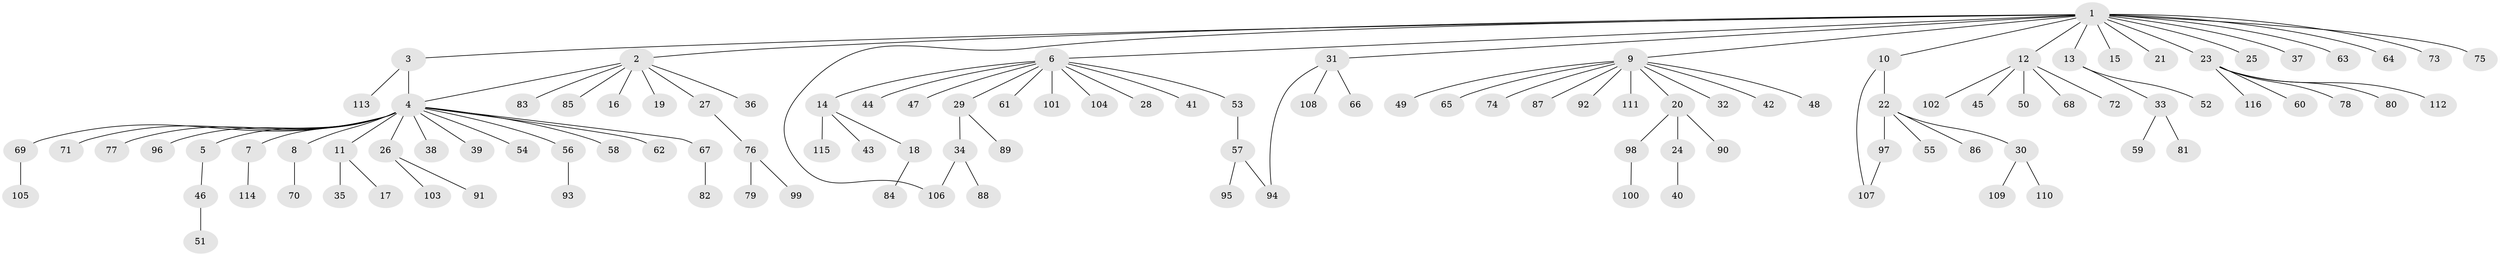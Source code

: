 // Generated by graph-tools (version 1.1) at 2025/48/03/09/25 04:48:37]
// undirected, 116 vertices, 119 edges
graph export_dot {
graph [start="1"]
  node [color=gray90,style=filled];
  1;
  2;
  3;
  4;
  5;
  6;
  7;
  8;
  9;
  10;
  11;
  12;
  13;
  14;
  15;
  16;
  17;
  18;
  19;
  20;
  21;
  22;
  23;
  24;
  25;
  26;
  27;
  28;
  29;
  30;
  31;
  32;
  33;
  34;
  35;
  36;
  37;
  38;
  39;
  40;
  41;
  42;
  43;
  44;
  45;
  46;
  47;
  48;
  49;
  50;
  51;
  52;
  53;
  54;
  55;
  56;
  57;
  58;
  59;
  60;
  61;
  62;
  63;
  64;
  65;
  66;
  67;
  68;
  69;
  70;
  71;
  72;
  73;
  74;
  75;
  76;
  77;
  78;
  79;
  80;
  81;
  82;
  83;
  84;
  85;
  86;
  87;
  88;
  89;
  90;
  91;
  92;
  93;
  94;
  95;
  96;
  97;
  98;
  99;
  100;
  101;
  102;
  103;
  104;
  105;
  106;
  107;
  108;
  109;
  110;
  111;
  112;
  113;
  114;
  115;
  116;
  1 -- 2;
  1 -- 3;
  1 -- 6;
  1 -- 9;
  1 -- 10;
  1 -- 12;
  1 -- 13;
  1 -- 15;
  1 -- 21;
  1 -- 23;
  1 -- 25;
  1 -- 31;
  1 -- 37;
  1 -- 63;
  1 -- 64;
  1 -- 73;
  1 -- 75;
  1 -- 106;
  2 -- 4;
  2 -- 16;
  2 -- 19;
  2 -- 27;
  2 -- 36;
  2 -- 83;
  2 -- 85;
  3 -- 4;
  3 -- 113;
  4 -- 5;
  4 -- 7;
  4 -- 8;
  4 -- 11;
  4 -- 26;
  4 -- 38;
  4 -- 39;
  4 -- 54;
  4 -- 56;
  4 -- 58;
  4 -- 62;
  4 -- 67;
  4 -- 69;
  4 -- 71;
  4 -- 77;
  4 -- 96;
  5 -- 46;
  6 -- 14;
  6 -- 28;
  6 -- 29;
  6 -- 41;
  6 -- 44;
  6 -- 47;
  6 -- 53;
  6 -- 61;
  6 -- 101;
  6 -- 104;
  7 -- 114;
  8 -- 70;
  9 -- 20;
  9 -- 32;
  9 -- 42;
  9 -- 48;
  9 -- 49;
  9 -- 65;
  9 -- 74;
  9 -- 87;
  9 -- 92;
  9 -- 111;
  10 -- 22;
  10 -- 107;
  11 -- 17;
  11 -- 35;
  12 -- 45;
  12 -- 50;
  12 -- 68;
  12 -- 72;
  12 -- 102;
  13 -- 33;
  13 -- 52;
  14 -- 18;
  14 -- 43;
  14 -- 115;
  18 -- 84;
  20 -- 24;
  20 -- 90;
  20 -- 98;
  22 -- 30;
  22 -- 55;
  22 -- 86;
  22 -- 97;
  23 -- 60;
  23 -- 78;
  23 -- 80;
  23 -- 112;
  23 -- 116;
  24 -- 40;
  26 -- 91;
  26 -- 103;
  27 -- 76;
  29 -- 34;
  29 -- 89;
  30 -- 109;
  30 -- 110;
  31 -- 66;
  31 -- 94;
  31 -- 108;
  33 -- 59;
  33 -- 81;
  34 -- 88;
  34 -- 106;
  46 -- 51;
  53 -- 57;
  56 -- 93;
  57 -- 94;
  57 -- 95;
  67 -- 82;
  69 -- 105;
  76 -- 79;
  76 -- 99;
  97 -- 107;
  98 -- 100;
}
